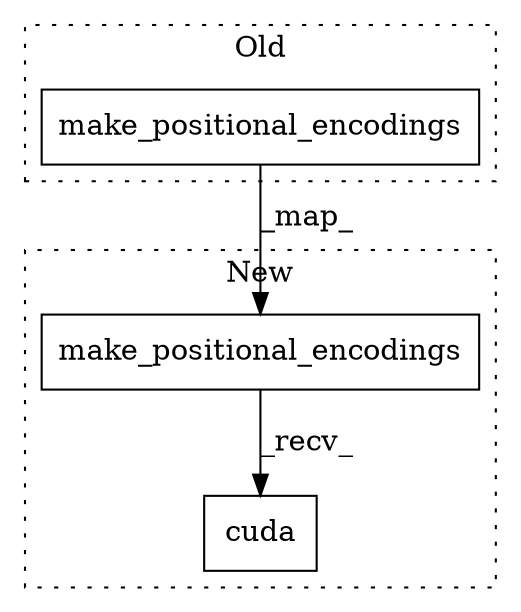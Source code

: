 digraph G {
subgraph cluster0 {
1 [label="make_positional_encodings" a="32" s="631,675" l="26,1" shape="box"];
label = "Old";
style="dotted";
}
subgraph cluster1 {
2 [label="make_positional_encodings" a="32" s="631,675" l="26,1" shape="box"];
3 [label="cuda" a="32" s="677" l="6" shape="box"];
label = "New";
style="dotted";
}
1 -> 2 [label="_map_"];
2 -> 3 [label="_recv_"];
}